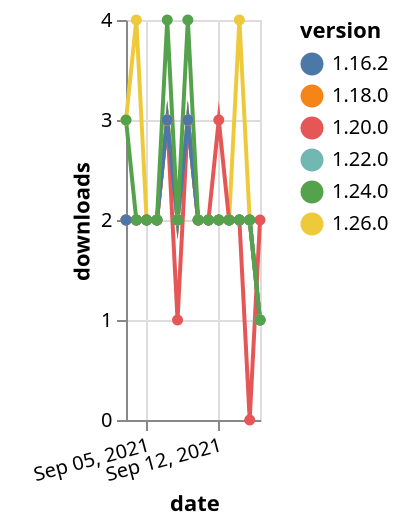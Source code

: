 {"$schema": "https://vega.github.io/schema/vega-lite/v5.json", "description": "A simple bar chart with embedded data.", "data": {"values": [{"date": "2021-09-03", "total": 1670, "delta": 2, "version": "1.18.0"}, {"date": "2021-09-04", "total": 1672, "delta": 2, "version": "1.18.0"}, {"date": "2021-09-05", "total": 1674, "delta": 2, "version": "1.18.0"}, {"date": "2021-09-06", "total": 1676, "delta": 2, "version": "1.18.0"}, {"date": "2021-09-07", "total": 1679, "delta": 3, "version": "1.18.0"}, {"date": "2021-09-08", "total": 1681, "delta": 2, "version": "1.18.0"}, {"date": "2021-09-09", "total": 1684, "delta": 3, "version": "1.18.0"}, {"date": "2021-09-10", "total": 1686, "delta": 2, "version": "1.18.0"}, {"date": "2021-09-11", "total": 1688, "delta": 2, "version": "1.18.0"}, {"date": "2021-09-12", "total": 1690, "delta": 2, "version": "1.18.0"}, {"date": "2021-09-13", "total": 1692, "delta": 2, "version": "1.18.0"}, {"date": "2021-09-14", "total": 1694, "delta": 2, "version": "1.18.0"}, {"date": "2021-09-15", "total": 1696, "delta": 2, "version": "1.18.0"}, {"date": "2021-09-16", "total": 1697, "delta": 1, "version": "1.18.0"}, {"date": "2021-09-03", "total": 1021, "delta": 2, "version": "1.22.0"}, {"date": "2021-09-04", "total": 1023, "delta": 2, "version": "1.22.0"}, {"date": "2021-09-05", "total": 1025, "delta": 2, "version": "1.22.0"}, {"date": "2021-09-06", "total": 1027, "delta": 2, "version": "1.22.0"}, {"date": "2021-09-07", "total": 1030, "delta": 3, "version": "1.22.0"}, {"date": "2021-09-08", "total": 1032, "delta": 2, "version": "1.22.0"}, {"date": "2021-09-09", "total": 1035, "delta": 3, "version": "1.22.0"}, {"date": "2021-09-10", "total": 1037, "delta": 2, "version": "1.22.0"}, {"date": "2021-09-11", "total": 1039, "delta": 2, "version": "1.22.0"}, {"date": "2021-09-12", "total": 1041, "delta": 2, "version": "1.22.0"}, {"date": "2021-09-13", "total": 1043, "delta": 2, "version": "1.22.0"}, {"date": "2021-09-14", "total": 1045, "delta": 2, "version": "1.22.0"}, {"date": "2021-09-15", "total": 1047, "delta": 2, "version": "1.22.0"}, {"date": "2021-09-16", "total": 1048, "delta": 1, "version": "1.22.0"}, {"date": "2021-09-03", "total": 230, "delta": 3, "version": "1.26.0"}, {"date": "2021-09-04", "total": 234, "delta": 4, "version": "1.26.0"}, {"date": "2021-09-05", "total": 236, "delta": 2, "version": "1.26.0"}, {"date": "2021-09-06", "total": 238, "delta": 2, "version": "1.26.0"}, {"date": "2021-09-07", "total": 241, "delta": 3, "version": "1.26.0"}, {"date": "2021-09-08", "total": 243, "delta": 2, "version": "1.26.0"}, {"date": "2021-09-09", "total": 246, "delta": 3, "version": "1.26.0"}, {"date": "2021-09-10", "total": 248, "delta": 2, "version": "1.26.0"}, {"date": "2021-09-11", "total": 250, "delta": 2, "version": "1.26.0"}, {"date": "2021-09-12", "total": 252, "delta": 2, "version": "1.26.0"}, {"date": "2021-09-13", "total": 254, "delta": 2, "version": "1.26.0"}, {"date": "2021-09-14", "total": 258, "delta": 4, "version": "1.26.0"}, {"date": "2021-09-15", "total": 260, "delta": 2, "version": "1.26.0"}, {"date": "2021-09-16", "total": 261, "delta": 1, "version": "1.26.0"}, {"date": "2021-09-03", "total": 1481, "delta": 2, "version": "1.20.0"}, {"date": "2021-09-04", "total": 1483, "delta": 2, "version": "1.20.0"}, {"date": "2021-09-05", "total": 1485, "delta": 2, "version": "1.20.0"}, {"date": "2021-09-06", "total": 1487, "delta": 2, "version": "1.20.0"}, {"date": "2021-09-07", "total": 1490, "delta": 3, "version": "1.20.0"}, {"date": "2021-09-08", "total": 1491, "delta": 1, "version": "1.20.0"}, {"date": "2021-09-09", "total": 1494, "delta": 3, "version": "1.20.0"}, {"date": "2021-09-10", "total": 1496, "delta": 2, "version": "1.20.0"}, {"date": "2021-09-11", "total": 1498, "delta": 2, "version": "1.20.0"}, {"date": "2021-09-12", "total": 1501, "delta": 3, "version": "1.20.0"}, {"date": "2021-09-13", "total": 1503, "delta": 2, "version": "1.20.0"}, {"date": "2021-09-14", "total": 1505, "delta": 2, "version": "1.20.0"}, {"date": "2021-09-15", "total": 1505, "delta": 0, "version": "1.20.0"}, {"date": "2021-09-16", "total": 1507, "delta": 2, "version": "1.20.0"}, {"date": "2021-09-03", "total": 2073, "delta": 2, "version": "1.16.2"}, {"date": "2021-09-04", "total": 2075, "delta": 2, "version": "1.16.2"}, {"date": "2021-09-05", "total": 2077, "delta": 2, "version": "1.16.2"}, {"date": "2021-09-06", "total": 2079, "delta": 2, "version": "1.16.2"}, {"date": "2021-09-07", "total": 2082, "delta": 3, "version": "1.16.2"}, {"date": "2021-09-08", "total": 2084, "delta": 2, "version": "1.16.2"}, {"date": "2021-09-09", "total": 2087, "delta": 3, "version": "1.16.2"}, {"date": "2021-09-10", "total": 2089, "delta": 2, "version": "1.16.2"}, {"date": "2021-09-11", "total": 2091, "delta": 2, "version": "1.16.2"}, {"date": "2021-09-12", "total": 2093, "delta": 2, "version": "1.16.2"}, {"date": "2021-09-13", "total": 2095, "delta": 2, "version": "1.16.2"}, {"date": "2021-09-14", "total": 2097, "delta": 2, "version": "1.16.2"}, {"date": "2021-09-15", "total": 2099, "delta": 2, "version": "1.16.2"}, {"date": "2021-09-16", "total": 2100, "delta": 1, "version": "1.16.2"}, {"date": "2021-09-03", "total": 727, "delta": 3, "version": "1.24.0"}, {"date": "2021-09-04", "total": 729, "delta": 2, "version": "1.24.0"}, {"date": "2021-09-05", "total": 731, "delta": 2, "version": "1.24.0"}, {"date": "2021-09-06", "total": 733, "delta": 2, "version": "1.24.0"}, {"date": "2021-09-07", "total": 737, "delta": 4, "version": "1.24.0"}, {"date": "2021-09-08", "total": 739, "delta": 2, "version": "1.24.0"}, {"date": "2021-09-09", "total": 743, "delta": 4, "version": "1.24.0"}, {"date": "2021-09-10", "total": 745, "delta": 2, "version": "1.24.0"}, {"date": "2021-09-11", "total": 747, "delta": 2, "version": "1.24.0"}, {"date": "2021-09-12", "total": 749, "delta": 2, "version": "1.24.0"}, {"date": "2021-09-13", "total": 751, "delta": 2, "version": "1.24.0"}, {"date": "2021-09-14", "total": 753, "delta": 2, "version": "1.24.0"}, {"date": "2021-09-15", "total": 755, "delta": 2, "version": "1.24.0"}, {"date": "2021-09-16", "total": 756, "delta": 1, "version": "1.24.0"}]}, "width": "container", "mark": {"type": "line", "point": {"filled": true}}, "encoding": {"x": {"field": "date", "type": "temporal", "timeUnit": "yearmonthdate", "title": "date", "axis": {"labelAngle": -15}}, "y": {"field": "delta", "type": "quantitative", "title": "downloads"}, "color": {"field": "version", "type": "nominal"}, "tooltip": {"field": "delta"}}}